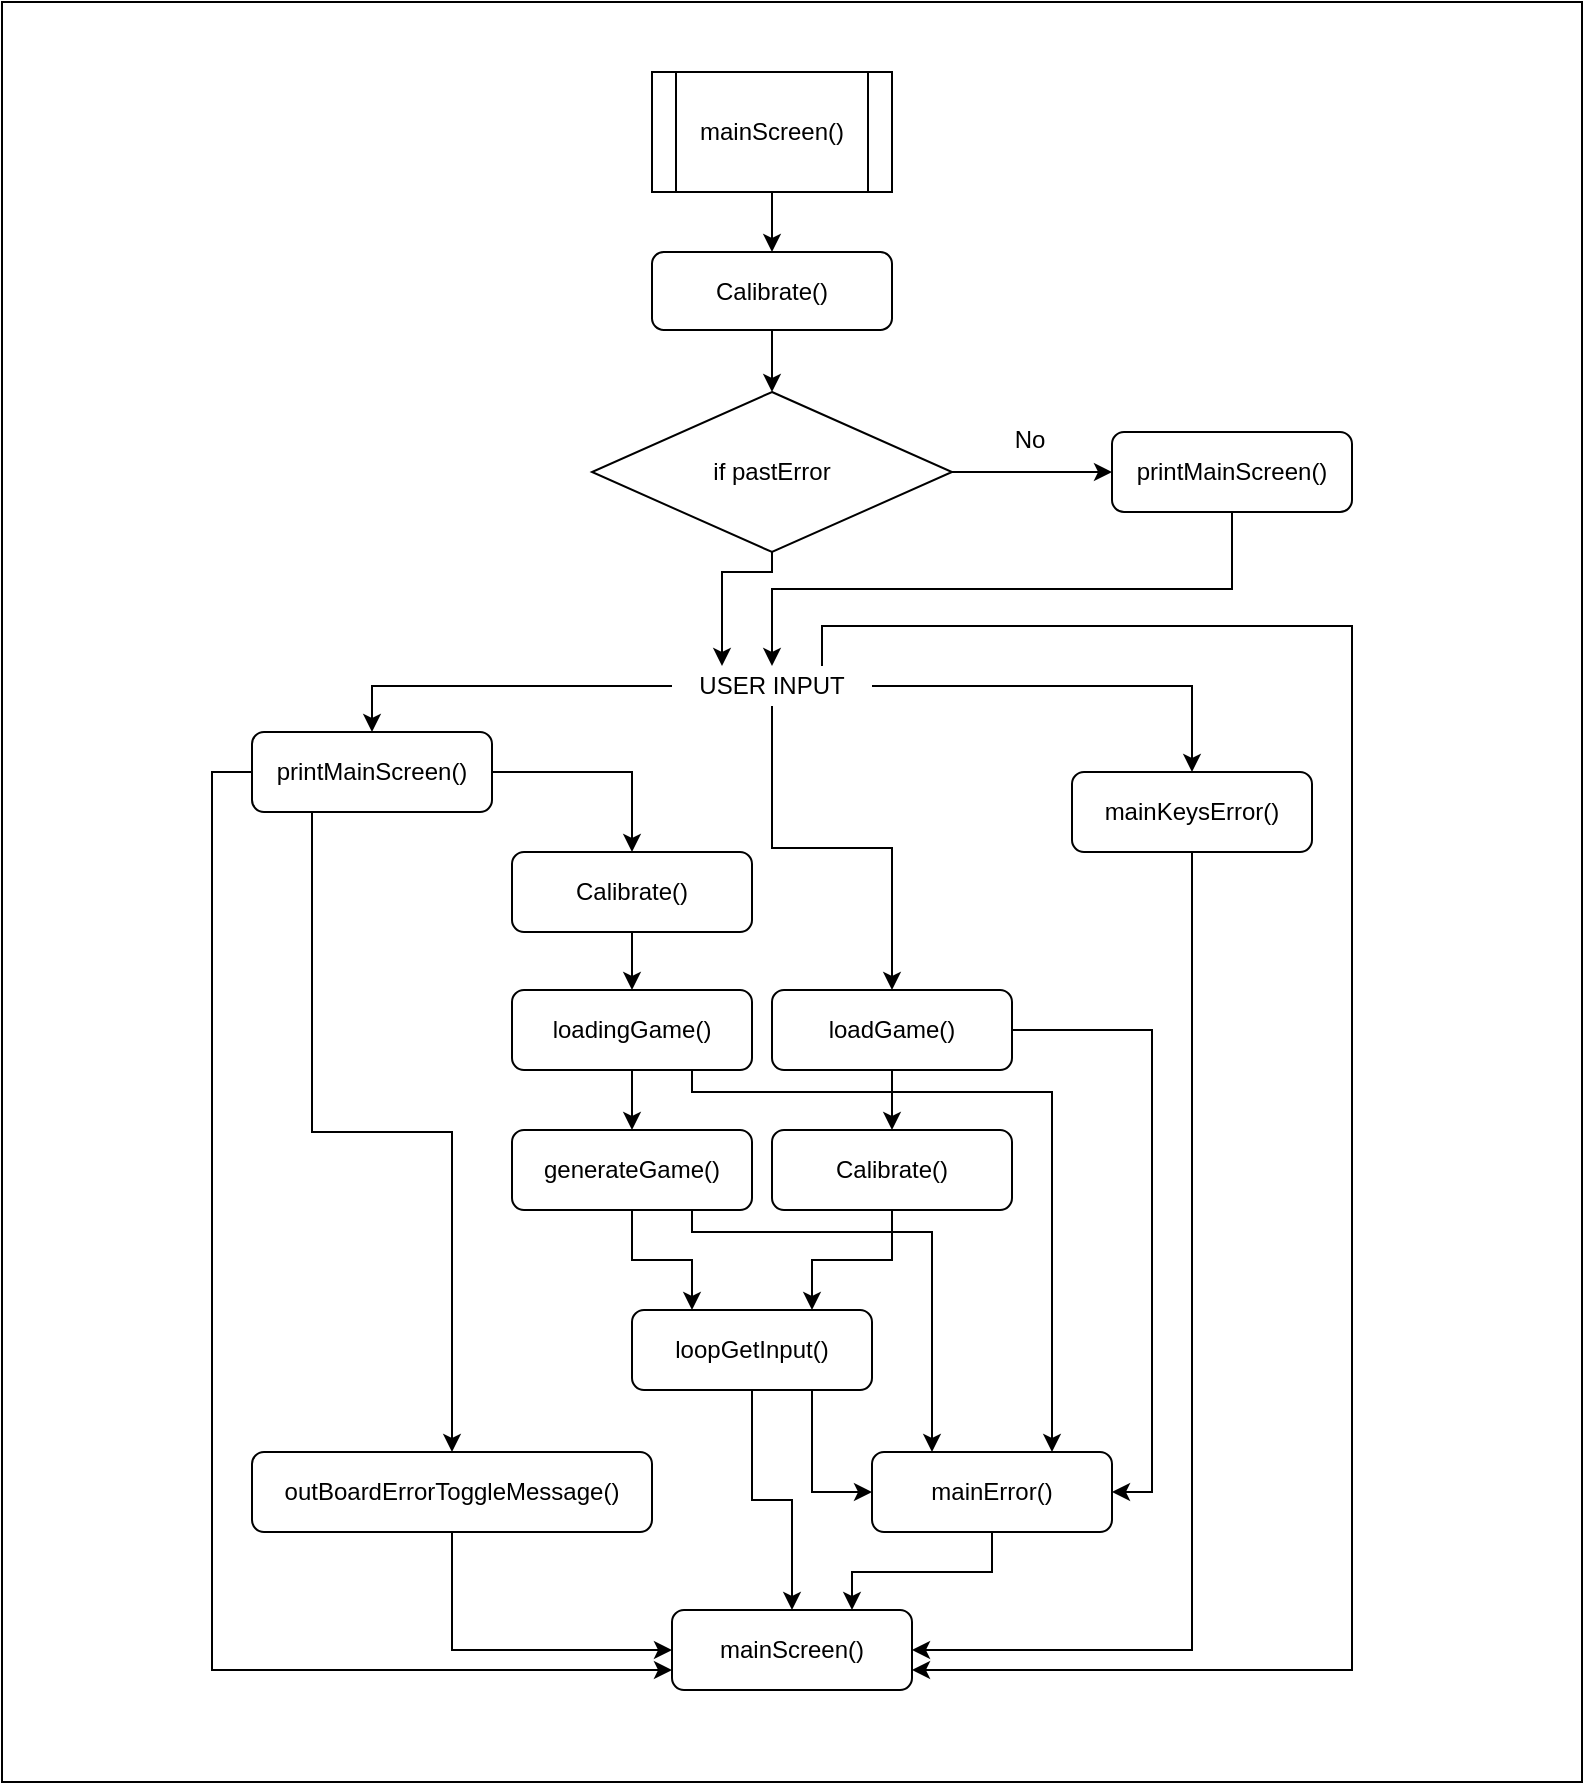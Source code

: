 <mxfile version="13.0.8"><diagram id="C5RBs43oDa-KdzZeNtuy" name="Page-1"><mxGraphModel dx="1675" dy="882" grid="1" gridSize="10" guides="1" tooltips="1" connect="1" arrows="1" fold="1" page="1" pageScale="1" pageWidth="827" pageHeight="1169" math="0" shadow="0"><root><mxCell id="WIyWlLk6GJQsqaUBKTNV-0"/><mxCell id="WIyWlLk6GJQsqaUBKTNV-1" parent="WIyWlLk6GJQsqaUBKTNV-0"/><mxCell id="H8dD75oJNF64RVsp0KTr-105" value="" style="rounded=0;whiteSpace=wrap;html=1;" vertex="1" parent="WIyWlLk6GJQsqaUBKTNV-1"><mxGeometry x="-5" y="25" width="790" height="890" as="geometry"/></mxCell><mxCell id="H8dD75oJNF64RVsp0KTr-116" style="edgeStyle=orthogonalEdgeStyle;rounded=0;orthogonalLoop=1;jettySize=auto;html=1;exitX=0.5;exitY=1;exitDx=0;exitDy=0;entryX=0.5;entryY=0;entryDx=0;entryDy=0;strokeColor=#000000;fillColor=#000000;" edge="1" parent="WIyWlLk6GJQsqaUBKTNV-1" source="WIyWlLk6GJQsqaUBKTNV-11" target="H8dD75oJNF64RVsp0KTr-52"><mxGeometry relative="1" as="geometry"/></mxCell><mxCell id="WIyWlLk6GJQsqaUBKTNV-11" value="printMainScreen()" style="rounded=1;whiteSpace=wrap;html=1;fontSize=12;glass=0;strokeWidth=1;shadow=0;" parent="WIyWlLk6GJQsqaUBKTNV-1" vertex="1"><mxGeometry x="550" y="240" width="120" height="40" as="geometry"/></mxCell><mxCell id="H8dD75oJNF64RVsp0KTr-20" style="edgeStyle=orthogonalEdgeStyle;rounded=0;orthogonalLoop=1;jettySize=auto;html=1;exitX=0.5;exitY=1;exitDx=0;exitDy=0;entryX=0.5;entryY=0;entryDx=0;entryDy=0;" edge="1" parent="WIyWlLk6GJQsqaUBKTNV-1" source="H8dD75oJNF64RVsp0KTr-3" target="H8dD75oJNF64RVsp0KTr-19"><mxGeometry relative="1" as="geometry"/></mxCell><mxCell id="H8dD75oJNF64RVsp0KTr-3" value="Calibrate()" style="rounded=1;whiteSpace=wrap;html=1;" vertex="1" parent="WIyWlLk6GJQsqaUBKTNV-1"><mxGeometry x="320" y="150" width="120" height="39" as="geometry"/></mxCell><mxCell id="H8dD75oJNF64RVsp0KTr-6" value="mainScreen()" style="rounded=1;whiteSpace=wrap;html=1;fontSize=12;glass=0;strokeWidth=1;shadow=0;" vertex="1" parent="WIyWlLk6GJQsqaUBKTNV-1"><mxGeometry x="330" y="829" width="120" height="40" as="geometry"/></mxCell><mxCell id="H8dD75oJNF64RVsp0KTr-18" style="edgeStyle=orthogonalEdgeStyle;rounded=0;orthogonalLoop=1;jettySize=auto;html=1;exitX=0.5;exitY=1;exitDx=0;exitDy=0;entryX=0.5;entryY=0;entryDx=0;entryDy=0;" edge="1" parent="WIyWlLk6GJQsqaUBKTNV-1" source="H8dD75oJNF64RVsp0KTr-17" target="H8dD75oJNF64RVsp0KTr-3"><mxGeometry relative="1" as="geometry"/></mxCell><mxCell id="H8dD75oJNF64RVsp0KTr-17" value="mainScreen()" style="shape=process;whiteSpace=wrap;html=1;backgroundOutline=1;" vertex="1" parent="WIyWlLk6GJQsqaUBKTNV-1"><mxGeometry x="320" y="60" width="120" height="60" as="geometry"/></mxCell><mxCell id="H8dD75oJNF64RVsp0KTr-22" style="edgeStyle=orthogonalEdgeStyle;rounded=0;orthogonalLoop=1;jettySize=auto;html=1;exitX=1;exitY=0.5;exitDx=0;exitDy=0;entryX=0;entryY=0.5;entryDx=0;entryDy=0;" edge="1" parent="WIyWlLk6GJQsqaUBKTNV-1" source="H8dD75oJNF64RVsp0KTr-19" target="WIyWlLk6GJQsqaUBKTNV-11"><mxGeometry relative="1" as="geometry"/></mxCell><mxCell id="H8dD75oJNF64RVsp0KTr-115" style="edgeStyle=orthogonalEdgeStyle;rounded=0;orthogonalLoop=1;jettySize=auto;html=1;exitX=0.5;exitY=1;exitDx=0;exitDy=0;entryX=0.25;entryY=0;entryDx=0;entryDy=0;strokeColor=#000000;fillColor=#000000;" edge="1" parent="WIyWlLk6GJQsqaUBKTNV-1" source="H8dD75oJNF64RVsp0KTr-19" target="H8dD75oJNF64RVsp0KTr-52"><mxGeometry relative="1" as="geometry"><Array as="points"><mxPoint x="380" y="310"/><mxPoint x="355" y="310"/></Array></mxGeometry></mxCell><mxCell id="H8dD75oJNF64RVsp0KTr-19" value="if pastError" style="rhombus;whiteSpace=wrap;html=1;" vertex="1" parent="WIyWlLk6GJQsqaUBKTNV-1"><mxGeometry x="290" y="220" width="180" height="80" as="geometry"/></mxCell><mxCell id="H8dD75oJNF64RVsp0KTr-26" value="No" style="text;html=1;strokeColor=none;fillColor=none;align=center;verticalAlign=middle;whiteSpace=wrap;rounded=0;" vertex="1" parent="WIyWlLk6GJQsqaUBKTNV-1"><mxGeometry x="489" y="234" width="40" height="20" as="geometry"/></mxCell><mxCell id="H8dD75oJNF64RVsp0KTr-68" style="edgeStyle=orthogonalEdgeStyle;rounded=0;orthogonalLoop=1;jettySize=auto;html=1;exitX=0.25;exitY=1;exitDx=0;exitDy=0;entryX=0.5;entryY=0;entryDx=0;entryDy=0;" edge="1" parent="WIyWlLk6GJQsqaUBKTNV-1" source="H8dD75oJNF64RVsp0KTr-30" target="H8dD75oJNF64RVsp0KTr-44"><mxGeometry relative="1" as="geometry"/></mxCell><mxCell id="H8dD75oJNF64RVsp0KTr-89" style="edgeStyle=orthogonalEdgeStyle;rounded=0;orthogonalLoop=1;jettySize=auto;html=1;exitX=0;exitY=0.5;exitDx=0;exitDy=0;entryX=0;entryY=0.75;entryDx=0;entryDy=0;" edge="1" parent="WIyWlLk6GJQsqaUBKTNV-1" source="H8dD75oJNF64RVsp0KTr-30" target="H8dD75oJNF64RVsp0KTr-6"><mxGeometry relative="1" as="geometry"/></mxCell><mxCell id="H8dD75oJNF64RVsp0KTr-108" style="edgeStyle=orthogonalEdgeStyle;rounded=0;orthogonalLoop=1;jettySize=auto;html=1;exitX=1;exitY=0.5;exitDx=0;exitDy=0;entryX=0.5;entryY=0;entryDx=0;entryDy=0;strokeColor=#000000;fillColor=#000000;" edge="1" parent="WIyWlLk6GJQsqaUBKTNV-1" source="H8dD75oJNF64RVsp0KTr-30" target="H8dD75oJNF64RVsp0KTr-83"><mxGeometry relative="1" as="geometry"/></mxCell><mxCell id="H8dD75oJNF64RVsp0KTr-30" value="printMainScreen()" style="rounded=1;whiteSpace=wrap;html=1;fontSize=12;glass=0;strokeWidth=1;shadow=0;" vertex="1" parent="WIyWlLk6GJQsqaUBKTNV-1"><mxGeometry x="120" y="390" width="120" height="40" as="geometry"/></mxCell><mxCell id="H8dD75oJNF64RVsp0KTr-33" style="edgeStyle=orthogonalEdgeStyle;rounded=0;orthogonalLoop=1;jettySize=auto;html=1;exitX=0.5;exitY=1;exitDx=0;exitDy=0;entryX=0.5;entryY=0;entryDx=0;entryDy=0;" edge="1" parent="WIyWlLk6GJQsqaUBKTNV-1" source="H8dD75oJNF64RVsp0KTr-31" target="H8dD75oJNF64RVsp0KTr-32"><mxGeometry relative="1" as="geometry"/></mxCell><mxCell id="H8dD75oJNF64RVsp0KTr-98" style="edgeStyle=orthogonalEdgeStyle;rounded=0;orthogonalLoop=1;jettySize=auto;html=1;exitX=0.75;exitY=1;exitDx=0;exitDy=0;entryX=0.75;entryY=0;entryDx=0;entryDy=0;" edge="1" parent="WIyWlLk6GJQsqaUBKTNV-1" source="H8dD75oJNF64RVsp0KTr-31" target="H8dD75oJNF64RVsp0KTr-92"><mxGeometry relative="1" as="geometry"><Array as="points"><mxPoint x="340" y="570"/><mxPoint x="520" y="570"/></Array></mxGeometry></mxCell><mxCell id="H8dD75oJNF64RVsp0KTr-31" value="loadingGame()" style="rounded=1;whiteSpace=wrap;html=1;fontSize=12;glass=0;strokeWidth=1;shadow=0;" vertex="1" parent="WIyWlLk6GJQsqaUBKTNV-1"><mxGeometry x="250" y="519" width="120" height="40" as="geometry"/></mxCell><mxCell id="H8dD75oJNF64RVsp0KTr-70" style="edgeStyle=orthogonalEdgeStyle;rounded=0;orthogonalLoop=1;jettySize=auto;html=1;exitX=0.5;exitY=1;exitDx=0;exitDy=0;entryX=0.25;entryY=0;entryDx=0;entryDy=0;" edge="1" parent="WIyWlLk6GJQsqaUBKTNV-1" source="H8dD75oJNF64RVsp0KTr-32" target="H8dD75oJNF64RVsp0KTr-34"><mxGeometry relative="1" as="geometry"/></mxCell><mxCell id="H8dD75oJNF64RVsp0KTr-96" style="edgeStyle=orthogonalEdgeStyle;rounded=0;orthogonalLoop=1;jettySize=auto;html=1;exitX=0.75;exitY=1;exitDx=0;exitDy=0;entryX=0.25;entryY=0;entryDx=0;entryDy=0;" edge="1" parent="WIyWlLk6GJQsqaUBKTNV-1" source="H8dD75oJNF64RVsp0KTr-32" target="H8dD75oJNF64RVsp0KTr-92"><mxGeometry relative="1" as="geometry"><Array as="points"><mxPoint x="340" y="640"/><mxPoint x="460" y="640"/></Array></mxGeometry></mxCell><mxCell id="H8dD75oJNF64RVsp0KTr-32" value="generateGame()" style="rounded=1;whiteSpace=wrap;html=1;fontSize=12;glass=0;strokeWidth=1;shadow=0;" vertex="1" parent="WIyWlLk6GJQsqaUBKTNV-1"><mxGeometry x="250" y="589" width="120" height="40" as="geometry"/></mxCell><mxCell id="H8dD75oJNF64RVsp0KTr-76" style="edgeStyle=orthogonalEdgeStyle;rounded=0;orthogonalLoop=1;jettySize=auto;html=1;exitX=0.5;exitY=1;exitDx=0;exitDy=0;entryX=0.5;entryY=0;entryDx=0;entryDy=0;" edge="1" parent="WIyWlLk6GJQsqaUBKTNV-1" source="H8dD75oJNF64RVsp0KTr-34" target="H8dD75oJNF64RVsp0KTr-6"><mxGeometry relative="1" as="geometry"/></mxCell><mxCell id="H8dD75oJNF64RVsp0KTr-95" style="edgeStyle=orthogonalEdgeStyle;rounded=0;orthogonalLoop=1;jettySize=auto;html=1;exitX=0.75;exitY=1;exitDx=0;exitDy=0;entryX=0;entryY=0.5;entryDx=0;entryDy=0;" edge="1" parent="WIyWlLk6GJQsqaUBKTNV-1" source="H8dD75oJNF64RVsp0KTr-34" target="H8dD75oJNF64RVsp0KTr-92"><mxGeometry relative="1" as="geometry"/></mxCell><mxCell id="H8dD75oJNF64RVsp0KTr-34" value="loopGetInput()" style="rounded=1;whiteSpace=wrap;html=1;fontSize=12;glass=0;strokeWidth=1;shadow=0;" vertex="1" parent="WIyWlLk6GJQsqaUBKTNV-1"><mxGeometry x="310" y="679" width="120" height="40" as="geometry"/></mxCell><mxCell id="H8dD75oJNF64RVsp0KTr-40" style="edgeStyle=orthogonalEdgeStyle;rounded=0;orthogonalLoop=1;jettySize=auto;html=1;exitX=0.5;exitY=1;exitDx=0;exitDy=0;entryX=0.5;entryY=0;entryDx=0;entryDy=0;" edge="1" parent="WIyWlLk6GJQsqaUBKTNV-1" source="H8dD75oJNF64RVsp0KTr-37" target="H8dD75oJNF64RVsp0KTr-39"><mxGeometry relative="1" as="geometry"/></mxCell><mxCell id="H8dD75oJNF64RVsp0KTr-103" style="edgeStyle=orthogonalEdgeStyle;rounded=0;orthogonalLoop=1;jettySize=auto;html=1;exitX=1;exitY=0.5;exitDx=0;exitDy=0;entryX=1;entryY=0.5;entryDx=0;entryDy=0;strokeColor=#000000;fillColor=#000000;" edge="1" parent="WIyWlLk6GJQsqaUBKTNV-1" source="H8dD75oJNF64RVsp0KTr-37" target="H8dD75oJNF64RVsp0KTr-92"><mxGeometry relative="1" as="geometry"/></mxCell><mxCell id="H8dD75oJNF64RVsp0KTr-37" value="loadGame()" style="rounded=1;whiteSpace=wrap;html=1;fontSize=12;glass=0;strokeWidth=1;shadow=0;" vertex="1" parent="WIyWlLk6GJQsqaUBKTNV-1"><mxGeometry x="380" y="519" width="120" height="40" as="geometry"/></mxCell><mxCell id="H8dD75oJNF64RVsp0KTr-71" style="edgeStyle=orthogonalEdgeStyle;rounded=0;orthogonalLoop=1;jettySize=auto;html=1;exitX=0.5;exitY=1;exitDx=0;exitDy=0;entryX=0.75;entryY=0;entryDx=0;entryDy=0;" edge="1" parent="WIyWlLk6GJQsqaUBKTNV-1" source="H8dD75oJNF64RVsp0KTr-39" target="H8dD75oJNF64RVsp0KTr-34"><mxGeometry relative="1" as="geometry"/></mxCell><mxCell id="H8dD75oJNF64RVsp0KTr-39" value="Calibrate()" style="rounded=1;whiteSpace=wrap;html=1;fontSize=12;glass=0;strokeWidth=1;shadow=0;" vertex="1" parent="WIyWlLk6GJQsqaUBKTNV-1"><mxGeometry x="380" y="589" width="120" height="40" as="geometry"/></mxCell><mxCell id="H8dD75oJNF64RVsp0KTr-72" style="edgeStyle=orthogonalEdgeStyle;rounded=0;orthogonalLoop=1;jettySize=auto;html=1;exitX=0.5;exitY=1;exitDx=0;exitDy=0;entryX=0;entryY=0.5;entryDx=0;entryDy=0;" edge="1" parent="WIyWlLk6GJQsqaUBKTNV-1" source="H8dD75oJNF64RVsp0KTr-44" target="H8dD75oJNF64RVsp0KTr-6"><mxGeometry relative="1" as="geometry"/></mxCell><mxCell id="H8dD75oJNF64RVsp0KTr-44" value="outBoardErrorToggleMessage()" style="rounded=1;whiteSpace=wrap;html=1;fontSize=12;glass=0;strokeWidth=1;shadow=0;" vertex="1" parent="WIyWlLk6GJQsqaUBKTNV-1"><mxGeometry x="120" y="750" width="200" height="40" as="geometry"/></mxCell><mxCell id="H8dD75oJNF64RVsp0KTr-66" style="edgeStyle=orthogonalEdgeStyle;rounded=0;orthogonalLoop=1;jettySize=auto;html=1;exitX=1;exitY=0.5;exitDx=0;exitDy=0;entryX=0.5;entryY=0;entryDx=0;entryDy=0;" edge="1" parent="WIyWlLk6GJQsqaUBKTNV-1" source="H8dD75oJNF64RVsp0KTr-52" target="H8dD75oJNF64RVsp0KTr-59"><mxGeometry relative="1" as="geometry"/></mxCell><mxCell id="H8dD75oJNF64RVsp0KTr-67" style="edgeStyle=orthogonalEdgeStyle;rounded=0;orthogonalLoop=1;jettySize=auto;html=1;exitX=0;exitY=0.5;exitDx=0;exitDy=0;" edge="1" parent="WIyWlLk6GJQsqaUBKTNV-1" source="H8dD75oJNF64RVsp0KTr-52" target="H8dD75oJNF64RVsp0KTr-30"><mxGeometry relative="1" as="geometry"/></mxCell><mxCell id="H8dD75oJNF64RVsp0KTr-110" style="edgeStyle=orthogonalEdgeStyle;rounded=0;orthogonalLoop=1;jettySize=auto;html=1;exitX=0.75;exitY=0;exitDx=0;exitDy=0;entryX=1;entryY=0.75;entryDx=0;entryDy=0;strokeColor=#000000;fillColor=#000000;" edge="1" parent="WIyWlLk6GJQsqaUBKTNV-1" source="H8dD75oJNF64RVsp0KTr-52" target="H8dD75oJNF64RVsp0KTr-6"><mxGeometry relative="1" as="geometry"><Array as="points"><mxPoint x="405" y="337"/><mxPoint x="670" y="337"/><mxPoint x="670" y="859"/></Array></mxGeometry></mxCell><mxCell id="H8dD75oJNF64RVsp0KTr-113" style="edgeStyle=orthogonalEdgeStyle;rounded=0;orthogonalLoop=1;jettySize=auto;html=1;exitX=0.5;exitY=1;exitDx=0;exitDy=0;entryX=0.5;entryY=0;entryDx=0;entryDy=0;strokeColor=#000000;fillColor=#000000;" edge="1" parent="WIyWlLk6GJQsqaUBKTNV-1" source="H8dD75oJNF64RVsp0KTr-52" target="H8dD75oJNF64RVsp0KTr-37"><mxGeometry relative="1" as="geometry"/></mxCell><mxCell id="H8dD75oJNF64RVsp0KTr-52" value="USER INPUT" style="text;html=1;strokeColor=none;fillColor=none;align=center;verticalAlign=middle;whiteSpace=wrap;rounded=0;" vertex="1" parent="WIyWlLk6GJQsqaUBKTNV-1"><mxGeometry x="330" y="357" width="100" height="20" as="geometry"/></mxCell><mxCell id="H8dD75oJNF64RVsp0KTr-102" style="edgeStyle=orthogonalEdgeStyle;rounded=0;orthogonalLoop=1;jettySize=auto;html=1;exitX=0.5;exitY=1;exitDx=0;exitDy=0;entryX=1;entryY=0.5;entryDx=0;entryDy=0;strokeColor=#000000;fillColor=#000000;" edge="1" parent="WIyWlLk6GJQsqaUBKTNV-1" source="H8dD75oJNF64RVsp0KTr-59" target="H8dD75oJNF64RVsp0KTr-6"><mxGeometry relative="1" as="geometry"/></mxCell><mxCell id="H8dD75oJNF64RVsp0KTr-59" value="mainKeysError()" style="rounded=1;whiteSpace=wrap;html=1;fontSize=12;glass=0;strokeWidth=1;shadow=0;" vertex="1" parent="WIyWlLk6GJQsqaUBKTNV-1"><mxGeometry x="530" y="410" width="120" height="40" as="geometry"/></mxCell><mxCell id="H8dD75oJNF64RVsp0KTr-107" style="edgeStyle=orthogonalEdgeStyle;rounded=0;orthogonalLoop=1;jettySize=auto;html=1;exitX=0.5;exitY=1;exitDx=0;exitDy=0;entryX=0.5;entryY=0;entryDx=0;entryDy=0;strokeColor=#000000;fillColor=#000000;" edge="1" parent="WIyWlLk6GJQsqaUBKTNV-1" source="H8dD75oJNF64RVsp0KTr-83" target="H8dD75oJNF64RVsp0KTr-31"><mxGeometry relative="1" as="geometry"/></mxCell><mxCell id="H8dD75oJNF64RVsp0KTr-83" value="Calibrate()" style="rounded=1;whiteSpace=wrap;html=1;fontSize=12;glass=0;strokeWidth=1;shadow=0;" vertex="1" parent="WIyWlLk6GJQsqaUBKTNV-1"><mxGeometry x="250" y="450" width="120" height="40" as="geometry"/></mxCell><mxCell id="H8dD75oJNF64RVsp0KTr-94" style="edgeStyle=orthogonalEdgeStyle;rounded=0;orthogonalLoop=1;jettySize=auto;html=1;exitX=0.5;exitY=1;exitDx=0;exitDy=0;entryX=0.75;entryY=0;entryDx=0;entryDy=0;" edge="1" parent="WIyWlLk6GJQsqaUBKTNV-1" source="H8dD75oJNF64RVsp0KTr-92" target="H8dD75oJNF64RVsp0KTr-6"><mxGeometry relative="1" as="geometry"/></mxCell><mxCell id="H8dD75oJNF64RVsp0KTr-92" value="mainError()" style="rounded=1;whiteSpace=wrap;html=1;fontSize=12;glass=0;strokeWidth=1;shadow=0;" vertex="1" parent="WIyWlLk6GJQsqaUBKTNV-1"><mxGeometry x="430" y="750" width="120" height="40" as="geometry"/></mxCell></root></mxGraphModel></diagram></mxfile>